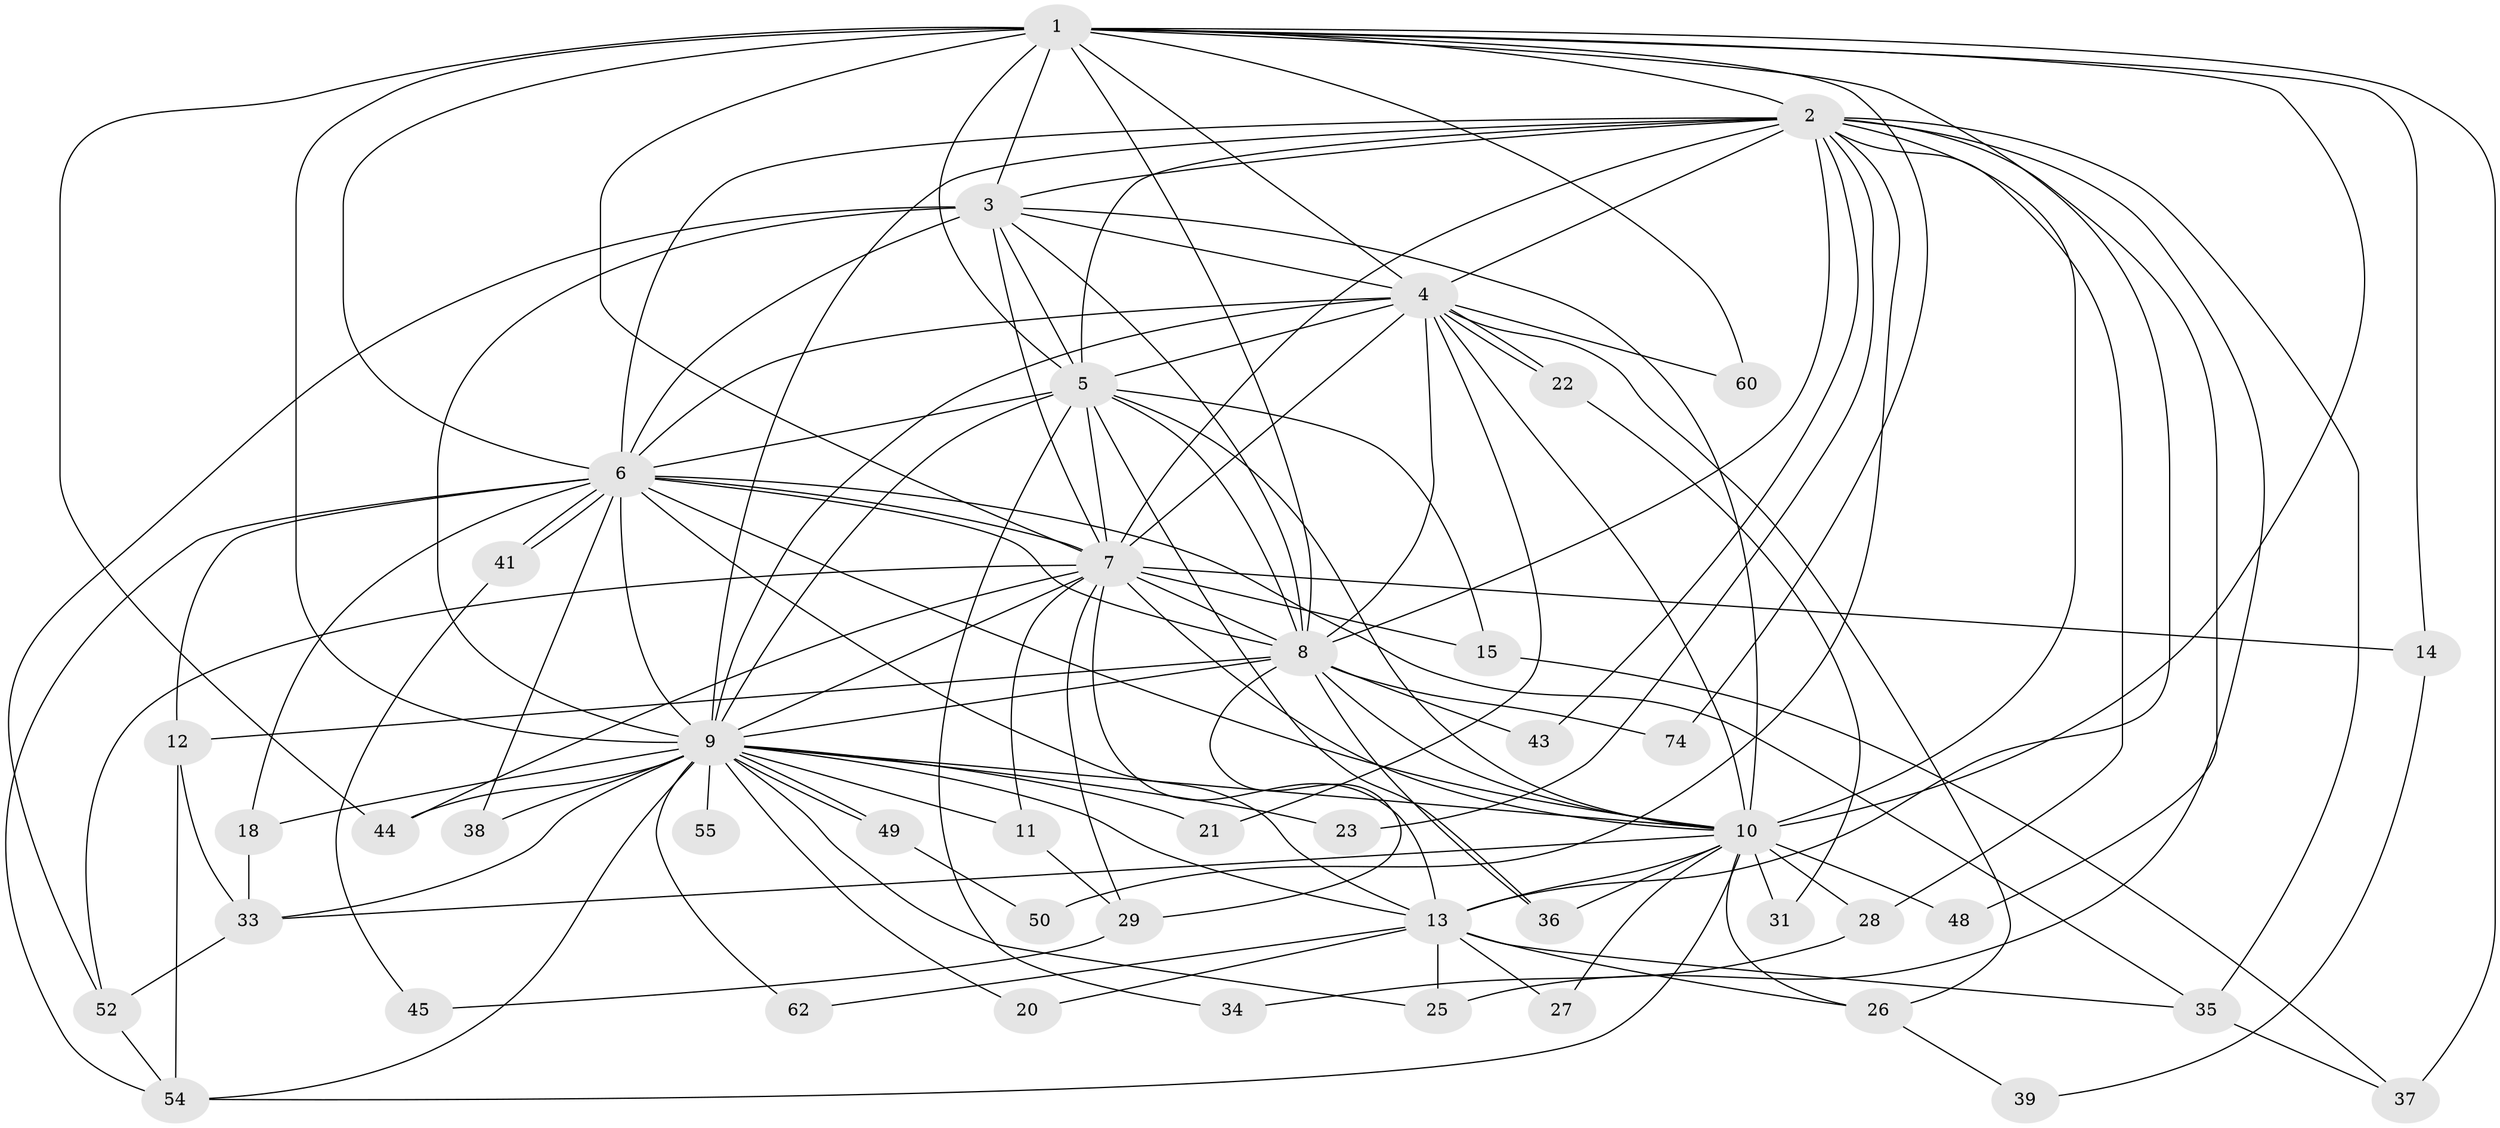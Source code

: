 // original degree distribution, {17: 0.02564102564102564, 14: 0.01282051282051282, 11: 0.01282051282051282, 15: 0.01282051282051282, 12: 0.01282051282051282, 19: 0.01282051282051282, 20: 0.01282051282051282, 24: 0.01282051282051282, 21: 0.01282051282051282, 3: 0.19230769230769232, 4: 0.14102564102564102, 10: 0.01282051282051282, 6: 0.02564102564102564, 2: 0.48717948717948717, 5: 0.01282051282051282}
// Generated by graph-tools (version 1.1) at 2025/17/03/04/25 18:17:48]
// undirected, 46 vertices, 132 edges
graph export_dot {
graph [start="1"]
  node [color=gray90,style=filled];
  1;
  2 [super="+16"];
  3 [super="+47"];
  4 [super="+61+46"];
  5;
  6;
  7 [super="+65+69+76+30+51"];
  8;
  9 [super="+58+77+42+17+24+32+19"];
  10;
  11;
  12;
  13 [super="+40"];
  14;
  15;
  18 [super="+68"];
  20;
  21;
  22;
  23;
  25;
  26;
  27;
  28 [super="+67"];
  29;
  31;
  33 [super="+78"];
  34;
  35 [super="+57"];
  36 [super="+66"];
  37 [super="+59"];
  38;
  39;
  41;
  43;
  44;
  45;
  48;
  49;
  50;
  52 [super="+70"];
  54 [super="+63"];
  55;
  60;
  62;
  74;
  1 -- 2;
  1 -- 3;
  1 -- 4;
  1 -- 5;
  1 -- 6;
  1 -- 7 [weight=2];
  1 -- 8;
  1 -- 9 [weight=2];
  1 -- 10;
  1 -- 13;
  1 -- 14;
  1 -- 37;
  1 -- 44;
  1 -- 60;
  1 -- 74;
  2 -- 3;
  2 -- 4;
  2 -- 5;
  2 -- 6;
  2 -- 7 [weight=2];
  2 -- 8;
  2 -- 9 [weight=2];
  2 -- 10;
  2 -- 23;
  2 -- 28;
  2 -- 48;
  2 -- 50;
  2 -- 35;
  2 -- 25;
  2 -- 43;
  3 -- 4;
  3 -- 5;
  3 -- 6;
  3 -- 7;
  3 -- 8;
  3 -- 9 [weight=2];
  3 -- 10;
  3 -- 52;
  4 -- 5;
  4 -- 6 [weight=2];
  4 -- 7;
  4 -- 8;
  4 -- 9;
  4 -- 10 [weight=2];
  4 -- 21;
  4 -- 22;
  4 -- 22;
  4 -- 60;
  4 -- 26;
  5 -- 6;
  5 -- 7;
  5 -- 8;
  5 -- 9;
  5 -- 10;
  5 -- 15;
  5 -- 34;
  5 -- 36;
  6 -- 7;
  6 -- 8;
  6 -- 9 [weight=2];
  6 -- 10;
  6 -- 12;
  6 -- 18;
  6 -- 38;
  6 -- 41;
  6 -- 41;
  6 -- 35;
  6 -- 54;
  6 -- 13;
  7 -- 8 [weight=3];
  7 -- 9;
  7 -- 10;
  7 -- 11;
  7 -- 14;
  7 -- 15;
  7 -- 44;
  7 -- 52;
  7 -- 29;
  7 -- 13;
  8 -- 9 [weight=2];
  8 -- 10;
  8 -- 12;
  8 -- 29;
  8 -- 36;
  8 -- 43;
  8 -- 74;
  9 -- 10 [weight=2];
  9 -- 11;
  9 -- 18 [weight=2];
  9 -- 20;
  9 -- 21;
  9 -- 23;
  9 -- 49;
  9 -- 49;
  9 -- 62;
  9 -- 54;
  9 -- 33;
  9 -- 25;
  9 -- 55 [weight=2];
  9 -- 38;
  9 -- 13;
  9 -- 44 [weight=2];
  10 -- 13;
  10 -- 26;
  10 -- 27;
  10 -- 28 [weight=2];
  10 -- 31;
  10 -- 48;
  10 -- 54;
  10 -- 36;
  10 -- 33;
  11 -- 29;
  12 -- 33;
  12 -- 54;
  13 -- 20;
  13 -- 25;
  13 -- 26;
  13 -- 27;
  13 -- 35;
  13 -- 62;
  14 -- 39;
  15 -- 37;
  18 -- 33;
  22 -- 31;
  26 -- 39;
  28 -- 34;
  29 -- 45;
  33 -- 52;
  35 -- 37;
  41 -- 45;
  49 -- 50;
  52 -- 54;
}
